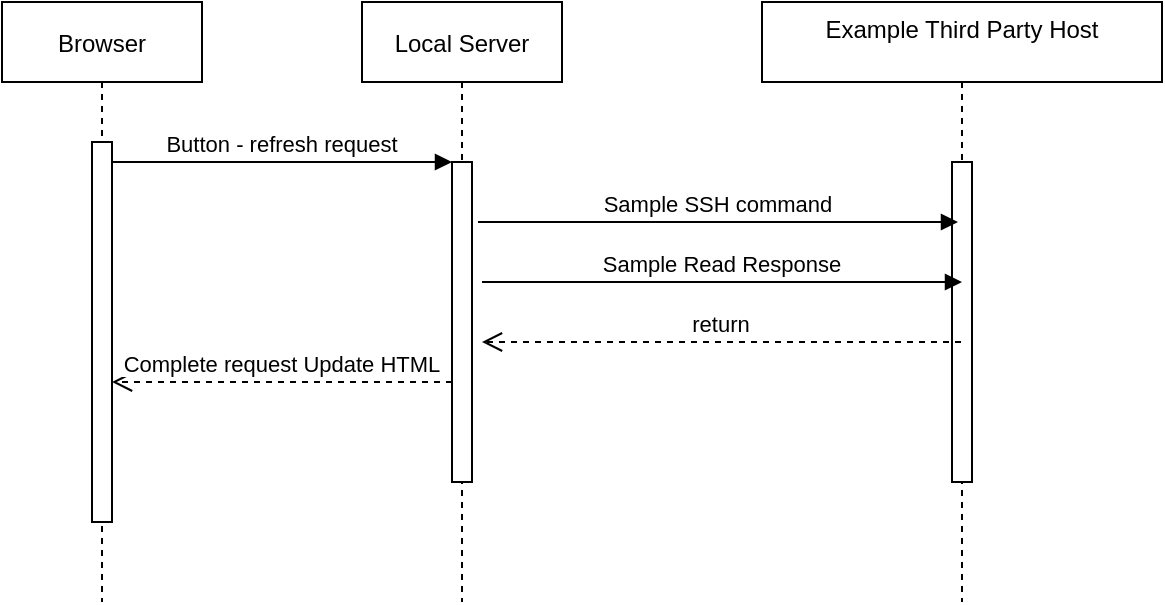 <mxfile version="13.5.5" type="device"><diagram id="kgpKYQtTHZ0yAKxKKP6v" name="Page-1"><mxGraphModel dx="1144" dy="499" grid="1" gridSize="10" guides="1" tooltips="1" connect="1" arrows="1" fold="1" page="1" pageScale="1" pageWidth="850" pageHeight="1100" math="0" shadow="0"><root><mxCell id="0"/><mxCell id="1" parent="0"/><mxCell id="3nuBFxr9cyL0pnOWT2aG-1" value="Browser" style="shape=umlLifeline;perimeter=lifelinePerimeter;container=1;collapsible=0;recursiveResize=0;rounded=0;shadow=0;strokeWidth=1;" parent="1" vertex="1"><mxGeometry x="120" y="80" width="100" height="300" as="geometry"/></mxCell><mxCell id="3nuBFxr9cyL0pnOWT2aG-2" value="" style="points=[];perimeter=orthogonalPerimeter;rounded=0;shadow=0;strokeWidth=1;" parent="3nuBFxr9cyL0pnOWT2aG-1" vertex="1"><mxGeometry x="45" y="70" width="10" height="190" as="geometry"/></mxCell><mxCell id="3nuBFxr9cyL0pnOWT2aG-5" value="Local Server" style="shape=umlLifeline;perimeter=lifelinePerimeter;container=1;collapsible=0;recursiveResize=0;rounded=0;shadow=0;strokeWidth=1;" parent="1" vertex="1"><mxGeometry x="300" y="80" width="100" height="300" as="geometry"/></mxCell><mxCell id="3nuBFxr9cyL0pnOWT2aG-6" value="" style="points=[];perimeter=orthogonalPerimeter;rounded=0;shadow=0;strokeWidth=1;" parent="3nuBFxr9cyL0pnOWT2aG-5" vertex="1"><mxGeometry x="45" y="80" width="10" height="160" as="geometry"/></mxCell><mxCell id="3nuBFxr9cyL0pnOWT2aG-7" value="Complete request Update HTML" style="verticalAlign=bottom;endArrow=open;dashed=1;endSize=8;shadow=0;strokeWidth=1;" parent="1" source="3nuBFxr9cyL0pnOWT2aG-6" target="3nuBFxr9cyL0pnOWT2aG-2" edge="1"><mxGeometry relative="1" as="geometry"><mxPoint x="275" y="236" as="targetPoint"/><Array as="points"><mxPoint x="270" y="270"/></Array></mxGeometry></mxCell><mxCell id="3nuBFxr9cyL0pnOWT2aG-8" value="Button - refresh request" style="verticalAlign=bottom;endArrow=block;entryX=0;entryY=0;shadow=0;strokeWidth=1;" parent="1" source="3nuBFxr9cyL0pnOWT2aG-2" target="3nuBFxr9cyL0pnOWT2aG-6" edge="1"><mxGeometry relative="1" as="geometry"><mxPoint x="275" y="160" as="sourcePoint"/></mxGeometry></mxCell><mxCell id="3RJSDVuzmTexBbKs2zIq-1" value="Example Third Party Host&#10;" style="shape=umlLifeline;perimeter=lifelinePerimeter;container=1;collapsible=0;recursiveResize=0;rounded=0;shadow=0;strokeWidth=1;" vertex="1" parent="1"><mxGeometry x="500" y="80" width="200" height="300" as="geometry"/></mxCell><mxCell id="3RJSDVuzmTexBbKs2zIq-2" value="" style="points=[];perimeter=orthogonalPerimeter;rounded=0;shadow=0;strokeWidth=1;" vertex="1" parent="3RJSDVuzmTexBbKs2zIq-1"><mxGeometry x="95" y="80" width="10" height="160" as="geometry"/></mxCell><mxCell id="3RJSDVuzmTexBbKs2zIq-3" value="Sample SSH command" style="verticalAlign=bottom;endArrow=block;shadow=0;strokeWidth=1;" edge="1" parent="1"><mxGeometry relative="1" as="geometry"><mxPoint x="358" y="190" as="sourcePoint"/><mxPoint x="598" y="190" as="targetPoint"/></mxGeometry></mxCell><mxCell id="3RJSDVuzmTexBbKs2zIq-4" value="Sample Read Response" style="verticalAlign=bottom;endArrow=block;shadow=0;strokeWidth=1;" edge="1" parent="1"><mxGeometry relative="1" as="geometry"><mxPoint x="360" y="220" as="sourcePoint"/><mxPoint x="600" y="220" as="targetPoint"/></mxGeometry></mxCell><mxCell id="3RJSDVuzmTexBbKs2zIq-5" value="return" style="verticalAlign=bottom;endArrow=open;dashed=1;endSize=8;shadow=0;strokeWidth=1;" edge="1" parent="1" source="3RJSDVuzmTexBbKs2zIq-1"><mxGeometry relative="1" as="geometry"><mxPoint x="360" y="250.0" as="targetPoint"/><mxPoint x="530" y="250.0" as="sourcePoint"/></mxGeometry></mxCell></root></mxGraphModel></diagram></mxfile>